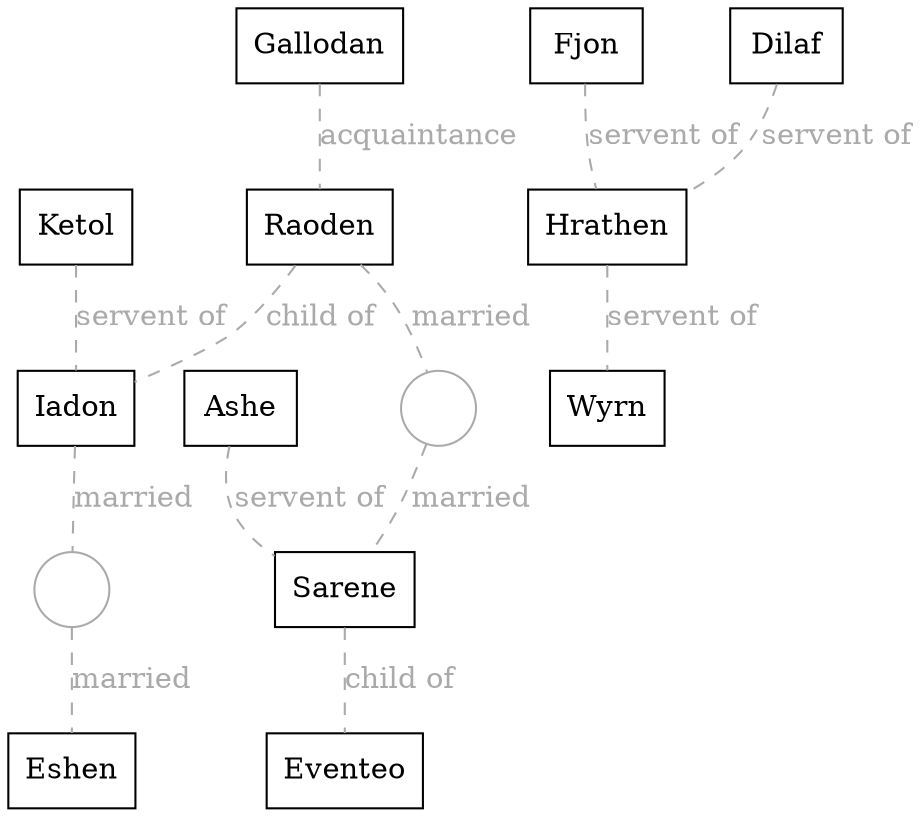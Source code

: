 digraph {
  // Global properties
  edge [dir=none, color="#AAAAAA", arrowhead="none"]
  compound=true

  // Characters
  subgraph Males {
    node [color="black", fillcolor="lightblue", shape="box"]
    Raoden
    Gallodan
    Eventeo
    Ashe
    Fjon
    Iadon
    Ketol
    Dilaf
    Hrathen
    Wyrn
  }
  subgraph Females {
    node [color="black", fillcolor="pink", shape="box"]
    Sarene
    Eshen
  }

  // Married
  edge [label="married", dir=none, color="#AAAAAA", arrowhead="none", style="dashed", fontcolor="#AAAAAA"]
  node [color="#AAAAAA", fillcolor="transparent" shape="circle" label=""]
  Iadon -> mar1 -> Eshen
  Raoden -> mar2 -> Sarene

  // Lovers
  edge [label="lovers", dir=none, color="#AAAAAA", arrowhead="none", style="dashed", fontcolor="#AAAAAA"]
  node [color="#AAAAAA", fillcolor="transparent" shape="circle" label=""]


  // Cousins
  edge [label="cousins", dir=none, color="#AAAAAA", arrowhead="none", fontcolor="#AAAAAA"]


  // Friends
  edge [label="friends", dir=none, color="#AAAAAA", arrowhead="none", fontcolor="#AAAAAA"]


  // Frenemies
  edge [label="frenemies", dir=none, color="#AAAAAA", arrowhead="none", fontcolor="#AAAAAA"]


  // Acquaintances
  edge [label="acquaintance", dir=forward, color="#AAAAAA", arrowhead="none", fontcolor="#AAAAAA"]
  Gallodan -> Raoden

  // Child Of
  edge [label="child of", dir=forward, color="#AAAAAA", arrowhead="none", fontcolor="#AAAAAA"]
  Sarene -> Eventeo
  Raoden -> Iadon

  // Foster Child Of
  edge [label="foster child of", dir=forward, color="#AAAAAA", arrowhead="none", fontcolor="#AAAAAA"]


  // Lieutenant Of
  edge [label="lieutenant of", dir=forward, color="#AAAAAA", arrowhead="none", fontcolor="#AAAAAA"]


  // Servent Of
  edge [label="servent of", dir=forward, color="#AAAAAA", arrowhead="none", fontcolor="#AAAAAA"]
  Ketol -> Iadon
  Ashe -> Sarene
  Dilaf -> Hrathen
  Fjon -> Hrathen
  Hrathen -> Wyrn

  // Nephew Of
  edge [label="nephew of", dir=forward, color="#AAAAAA", arrowhead="none", fontcolor="#AAAAAA"]
}

